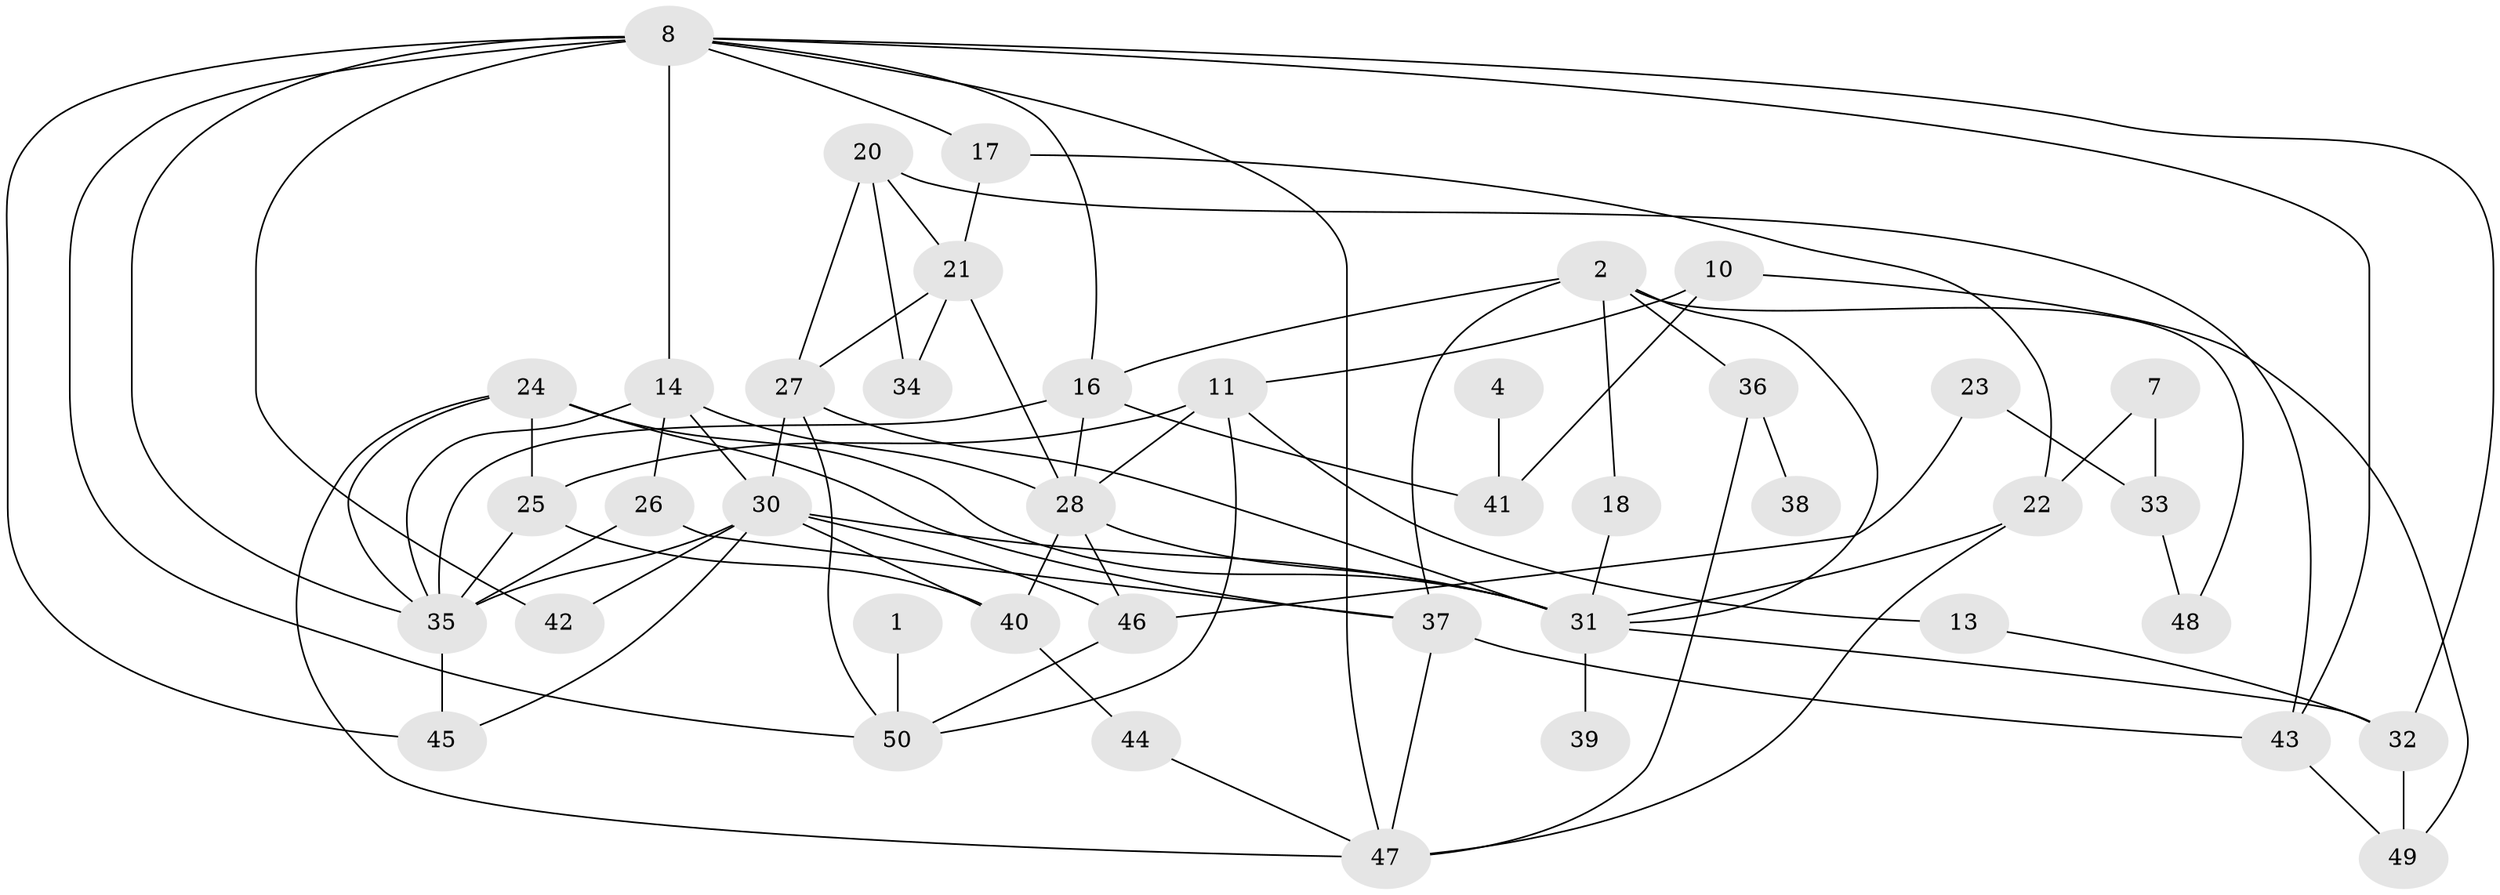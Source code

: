 // original degree distribution, {1: 0.23, 6: 0.1, 2: 0.21, 0: 0.07, 4: 0.15, 3: 0.16, 7: 0.03, 5: 0.04, 8: 0.01}
// Generated by graph-tools (version 1.1) at 2025/00/03/09/25 03:00:40]
// undirected, 42 vertices, 83 edges
graph export_dot {
graph [start="1"]
  node [color=gray90,style=filled];
  1;
  2;
  4;
  7;
  8;
  10;
  11;
  13;
  14;
  16;
  17;
  18;
  20;
  21;
  22;
  23;
  24;
  25;
  26;
  27;
  28;
  30;
  31;
  32;
  33;
  34;
  35;
  36;
  37;
  38;
  39;
  40;
  41;
  42;
  43;
  44;
  45;
  46;
  47;
  48;
  49;
  50;
  1 -- 50 [weight=1.0];
  2 -- 16 [weight=1.0];
  2 -- 18 [weight=1.0];
  2 -- 31 [weight=1.0];
  2 -- 36 [weight=1.0];
  2 -- 37 [weight=1.0];
  2 -- 48 [weight=1.0];
  4 -- 41 [weight=1.0];
  7 -- 22 [weight=1.0];
  7 -- 33 [weight=1.0];
  8 -- 14 [weight=1.0];
  8 -- 16 [weight=1.0];
  8 -- 17 [weight=1.0];
  8 -- 32 [weight=1.0];
  8 -- 35 [weight=1.0];
  8 -- 42 [weight=2.0];
  8 -- 43 [weight=1.0];
  8 -- 45 [weight=1.0];
  8 -- 47 [weight=1.0];
  8 -- 50 [weight=1.0];
  10 -- 11 [weight=1.0];
  10 -- 41 [weight=1.0];
  10 -- 49 [weight=1.0];
  11 -- 13 [weight=1.0];
  11 -- 25 [weight=1.0];
  11 -- 28 [weight=1.0];
  11 -- 50 [weight=2.0];
  13 -- 32 [weight=1.0];
  14 -- 26 [weight=1.0];
  14 -- 28 [weight=1.0];
  14 -- 30 [weight=1.0];
  14 -- 35 [weight=1.0];
  16 -- 28 [weight=1.0];
  16 -- 35 [weight=3.0];
  16 -- 41 [weight=1.0];
  17 -- 21 [weight=1.0];
  17 -- 22 [weight=1.0];
  18 -- 31 [weight=1.0];
  20 -- 21 [weight=1.0];
  20 -- 27 [weight=1.0];
  20 -- 34 [weight=1.0];
  20 -- 43 [weight=1.0];
  21 -- 27 [weight=1.0];
  21 -- 28 [weight=1.0];
  21 -- 34 [weight=1.0];
  22 -- 31 [weight=1.0];
  22 -- 47 [weight=1.0];
  23 -- 33 [weight=1.0];
  23 -- 46 [weight=1.0];
  24 -- 25 [weight=1.0];
  24 -- 31 [weight=1.0];
  24 -- 35 [weight=1.0];
  24 -- 37 [weight=1.0];
  24 -- 47 [weight=1.0];
  25 -- 35 [weight=1.0];
  25 -- 40 [weight=1.0];
  26 -- 35 [weight=1.0];
  26 -- 37 [weight=1.0];
  27 -- 30 [weight=2.0];
  27 -- 31 [weight=1.0];
  27 -- 50 [weight=2.0];
  28 -- 31 [weight=1.0];
  28 -- 40 [weight=1.0];
  28 -- 46 [weight=1.0];
  30 -- 31 [weight=1.0];
  30 -- 35 [weight=2.0];
  30 -- 40 [weight=1.0];
  30 -- 42 [weight=1.0];
  30 -- 45 [weight=1.0];
  30 -- 46 [weight=1.0];
  31 -- 32 [weight=1.0];
  31 -- 39 [weight=1.0];
  32 -- 49 [weight=1.0];
  33 -- 48 [weight=1.0];
  35 -- 45 [weight=1.0];
  36 -- 38 [weight=1.0];
  36 -- 47 [weight=1.0];
  37 -- 43 [weight=1.0];
  37 -- 47 [weight=1.0];
  40 -- 44 [weight=1.0];
  43 -- 49 [weight=1.0];
  44 -- 47 [weight=1.0];
  46 -- 50 [weight=1.0];
}
